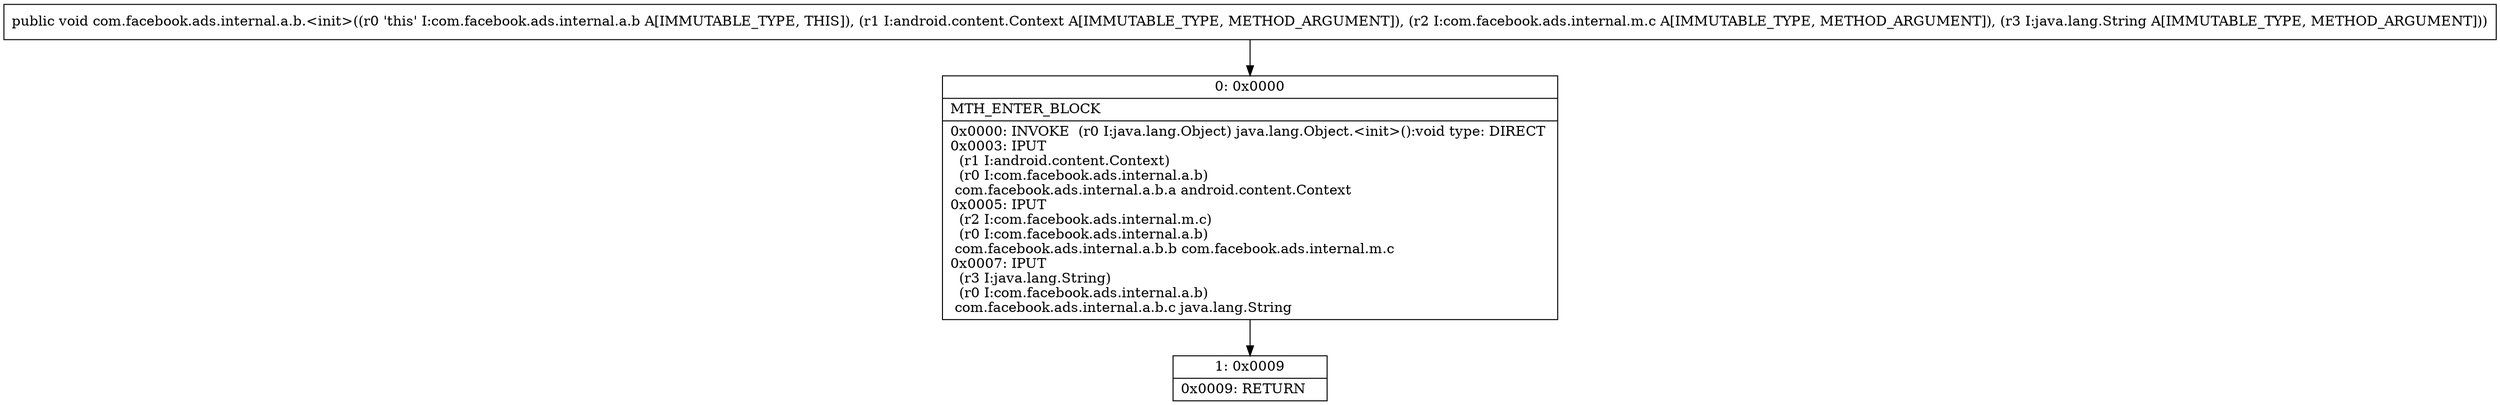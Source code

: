 digraph "CFG forcom.facebook.ads.internal.a.b.\<init\>(Landroid\/content\/Context;Lcom\/facebook\/ads\/internal\/m\/c;Ljava\/lang\/String;)V" {
Node_0 [shape=record,label="{0\:\ 0x0000|MTH_ENTER_BLOCK\l|0x0000: INVOKE  (r0 I:java.lang.Object) java.lang.Object.\<init\>():void type: DIRECT \l0x0003: IPUT  \l  (r1 I:android.content.Context)\l  (r0 I:com.facebook.ads.internal.a.b)\l com.facebook.ads.internal.a.b.a android.content.Context \l0x0005: IPUT  \l  (r2 I:com.facebook.ads.internal.m.c)\l  (r0 I:com.facebook.ads.internal.a.b)\l com.facebook.ads.internal.a.b.b com.facebook.ads.internal.m.c \l0x0007: IPUT  \l  (r3 I:java.lang.String)\l  (r0 I:com.facebook.ads.internal.a.b)\l com.facebook.ads.internal.a.b.c java.lang.String \l}"];
Node_1 [shape=record,label="{1\:\ 0x0009|0x0009: RETURN   \l}"];
MethodNode[shape=record,label="{public void com.facebook.ads.internal.a.b.\<init\>((r0 'this' I:com.facebook.ads.internal.a.b A[IMMUTABLE_TYPE, THIS]), (r1 I:android.content.Context A[IMMUTABLE_TYPE, METHOD_ARGUMENT]), (r2 I:com.facebook.ads.internal.m.c A[IMMUTABLE_TYPE, METHOD_ARGUMENT]), (r3 I:java.lang.String A[IMMUTABLE_TYPE, METHOD_ARGUMENT])) }"];
MethodNode -> Node_0;
Node_0 -> Node_1;
}

